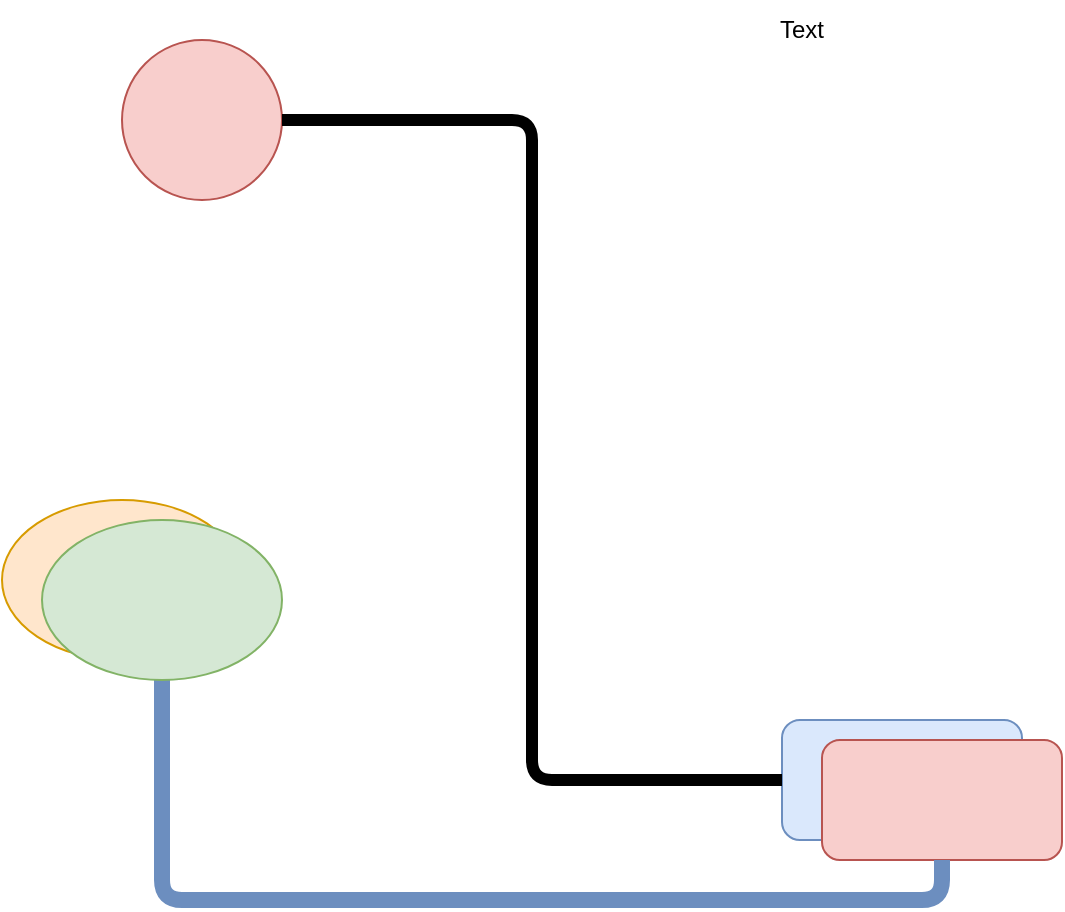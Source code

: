 <mxfile version="16.4.11" type="github">
  <diagram id="SKtrM62G9-hv29PVWhry" name="Page-1">
    <mxGraphModel dx="2062" dy="1272" grid="1" gridSize="10" guides="1" tooltips="1" connect="1" arrows="1" fold="1" page="1" pageScale="1" pageWidth="850" pageHeight="1100" math="0" shadow="0">
      <root>
        <mxCell id="0" />
        <mxCell id="1" parent="0" />
        <mxCell id="p_acMIWZYLKahRKQndOK-1" value="" style="ellipse;whiteSpace=wrap;html=1;aspect=fixed;fillColor=#f8cecc;strokeColor=#b85450;" vertex="1" parent="1">
          <mxGeometry x="190" y="180" width="80" height="80" as="geometry" />
        </mxCell>
        <mxCell id="p_acMIWZYLKahRKQndOK-2" value="Text" style="text;html=1;strokeColor=none;fillColor=none;align=center;verticalAlign=middle;whiteSpace=wrap;rounded=0;" vertex="1" parent="1">
          <mxGeometry x="500" y="160" width="60" height="30" as="geometry" />
        </mxCell>
        <mxCell id="p_acMIWZYLKahRKQndOK-3" value="" style="rounded=1;whiteSpace=wrap;html=1;fillColor=#dae8fc;strokeColor=#6c8ebf;" vertex="1" parent="1">
          <mxGeometry x="520" y="520" width="120" height="60" as="geometry" />
        </mxCell>
        <mxCell id="p_acMIWZYLKahRKQndOK-4" value="" style="rounded=1;whiteSpace=wrap;html=1;fillColor=#f8cecc;strokeColor=#b85450;" vertex="1" parent="1">
          <mxGeometry x="540" y="530" width="120" height="60" as="geometry" />
        </mxCell>
        <mxCell id="p_acMIWZYLKahRKQndOK-5" value="" style="ellipse;whiteSpace=wrap;html=1;fillColor=#ffe6cc;strokeColor=#d79b00;" vertex="1" parent="1">
          <mxGeometry x="130" y="410" width="120" height="80" as="geometry" />
        </mxCell>
        <mxCell id="p_acMIWZYLKahRKQndOK-8" style="edgeStyle=orthogonalEdgeStyle;orthogonalLoop=1;jettySize=auto;html=1;entryX=0.5;entryY=1;entryDx=0;entryDy=0;endArrow=none;endFill=0;strokeWidth=8;fillColor=#dae8fc;strokeColor=#6c8ebf;rounded=1;" edge="1" parent="1" source="p_acMIWZYLKahRKQndOK-6" target="p_acMIWZYLKahRKQndOK-4">
          <mxGeometry relative="1" as="geometry">
            <Array as="points">
              <mxPoint x="210" y="610" />
              <mxPoint x="600" y="610" />
            </Array>
          </mxGeometry>
        </mxCell>
        <mxCell id="p_acMIWZYLKahRKQndOK-6" value="" style="ellipse;whiteSpace=wrap;html=1;fillColor=#d5e8d4;strokeColor=#82b366;" vertex="1" parent="1">
          <mxGeometry x="150" y="420" width="120" height="80" as="geometry" />
        </mxCell>
        <mxCell id="p_acMIWZYLKahRKQndOK-7" value="" style="endArrow=none;html=1;rounded=1;entryX=0;entryY=0.5;entryDx=0;entryDy=0;exitX=1;exitY=0.5;exitDx=0;exitDy=0;edgeStyle=orthogonalEdgeStyle;strokeWidth=6;" edge="1" parent="1" source="p_acMIWZYLKahRKQndOK-1" target="p_acMIWZYLKahRKQndOK-3">
          <mxGeometry width="50" height="50" relative="1" as="geometry">
            <mxPoint x="400" y="670" as="sourcePoint" />
            <mxPoint x="450" y="620" as="targetPoint" />
          </mxGeometry>
        </mxCell>
      </root>
    </mxGraphModel>
  </diagram>
</mxfile>
